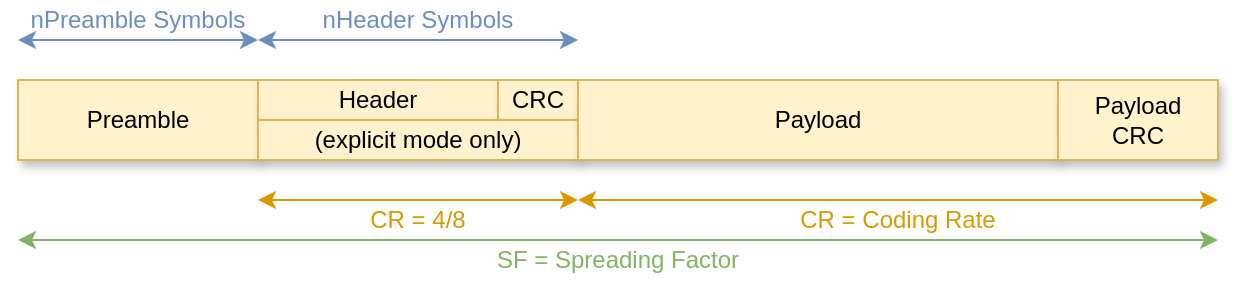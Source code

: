 <mxfile version="20.8.10" type="device"><diagram name="Page-1" id="KHwOrB6eaMj2EwLB0QD0"><mxGraphModel dx="795" dy="518" grid="1" gridSize="10" guides="1" tooltips="1" connect="1" arrows="1" fold="1" page="1" pageScale="1" pageWidth="827" pageHeight="1169" math="0" shadow="0"><root><mxCell id="0"/><mxCell id="1" parent="0"/><mxCell id="qNn14oaH7B7i-qnRhBWc-1" value="Preamble" style="rounded=0;whiteSpace=wrap;html=1;fillColor=#fff2cc;strokeColor=#d6b656;shadow=1;" vertex="1" parent="1"><mxGeometry x="80" y="200" width="120" height="40" as="geometry"/></mxCell><mxCell id="qNn14oaH7B7i-qnRhBWc-2" value="Header" style="rounded=0;whiteSpace=wrap;html=1;fillColor=#fff2cc;strokeColor=#d6b656;shadow=1;" vertex="1" parent="1"><mxGeometry x="200" y="200" width="120" height="20" as="geometry"/></mxCell><mxCell id="qNn14oaH7B7i-qnRhBWc-3" value="CRC" style="rounded=0;whiteSpace=wrap;html=1;fillColor=#fff2cc;strokeColor=#d6b656;shadow=1;" vertex="1" parent="1"><mxGeometry x="320" y="200" width="40" height="20" as="geometry"/></mxCell><mxCell id="qNn14oaH7B7i-qnRhBWc-4" value="(explicit mode only)" style="rounded=0;whiteSpace=wrap;html=1;fillColor=#fff2cc;strokeColor=#d6b656;shadow=1;" vertex="1" parent="1"><mxGeometry x="200" y="220" width="160" height="20" as="geometry"/></mxCell><mxCell id="qNn14oaH7B7i-qnRhBWc-5" value="Payload" style="rounded=0;whiteSpace=wrap;html=1;fillColor=#fff2cc;strokeColor=#d6b656;shadow=1;" vertex="1" parent="1"><mxGeometry x="360" y="200" width="240" height="40" as="geometry"/></mxCell><mxCell id="qNn14oaH7B7i-qnRhBWc-6" value="Payload&lt;br&gt;CRC" style="rounded=0;whiteSpace=wrap;html=1;fillColor=#fff2cc;strokeColor=#d6b656;shadow=1;glass=0;" vertex="1" parent="1"><mxGeometry x="600" y="200" width="80" height="40" as="geometry"/></mxCell><mxCell id="qNn14oaH7B7i-qnRhBWc-7" value="" style="endArrow=classic;startArrow=classic;html=1;rounded=0;fillColor=#dae8fc;strokeColor=#6C8EBF;" edge="1" parent="1"><mxGeometry width="50" height="50" relative="1" as="geometry"><mxPoint x="80" y="180" as="sourcePoint"/><mxPoint x="200" y="180" as="targetPoint"/></mxGeometry></mxCell><mxCell id="qNn14oaH7B7i-qnRhBWc-8" value="nPreamble Symbols" style="text;html=1;align=center;verticalAlign=middle;whiteSpace=wrap;rounded=0;fontColor=#6C8EBF;" vertex="1" parent="1"><mxGeometry x="80" y="160" width="120" height="20" as="geometry"/></mxCell><mxCell id="qNn14oaH7B7i-qnRhBWc-9" value="" style="endArrow=classic;startArrow=classic;html=1;rounded=0;entryX=1;entryY=1;entryDx=0;entryDy=0;fillColor=#dae8fc;strokeColor=#6c8ebf;" edge="1" parent="1" target="qNn14oaH7B7i-qnRhBWc-10"><mxGeometry width="50" height="50" relative="1" as="geometry"><mxPoint x="200" y="180" as="sourcePoint"/><mxPoint x="320" y="180" as="targetPoint"/></mxGeometry></mxCell><mxCell id="qNn14oaH7B7i-qnRhBWc-10" value="nHeader Symbols" style="text;html=1;strokeColor=none;fillColor=none;align=center;verticalAlign=middle;whiteSpace=wrap;rounded=0;fontColor=#6C8EBF;" vertex="1" parent="1"><mxGeometry x="200" y="160" width="160" height="20" as="geometry"/></mxCell><mxCell id="qNn14oaH7B7i-qnRhBWc-11" value="" style="endArrow=classic;startArrow=classic;html=1;rounded=0;fillColor=#ffe6cc;strokeColor=#d79b00;" edge="1" parent="1"><mxGeometry width="50" height="50" relative="1" as="geometry"><mxPoint x="200" y="260" as="sourcePoint"/><mxPoint x="360" y="260" as="targetPoint"/></mxGeometry></mxCell><mxCell id="qNn14oaH7B7i-qnRhBWc-12" value="CR = 4/8" style="text;html=1;strokeColor=none;fillColor=none;align=center;verticalAlign=middle;whiteSpace=wrap;rounded=0;fontColor=#D79B00;" vertex="1" parent="1"><mxGeometry x="200" y="260" width="160" height="20" as="geometry"/></mxCell><mxCell id="qNn14oaH7B7i-qnRhBWc-13" value="" style="endArrow=classic;startArrow=classic;html=1;rounded=0;fillColor=#ffe6cc;strokeColor=#d79b00;" edge="1" parent="1"><mxGeometry width="50" height="50" relative="1" as="geometry"><mxPoint x="360" y="260" as="sourcePoint"/><mxPoint x="680" y="260" as="targetPoint"/></mxGeometry></mxCell><mxCell id="qNn14oaH7B7i-qnRhBWc-14" value="CR = Coding Rate" style="text;html=1;strokeColor=none;fillColor=none;align=center;verticalAlign=middle;whiteSpace=wrap;rounded=0;fontColor=#D79B00;" vertex="1" parent="1"><mxGeometry x="360" y="260" width="320" height="20" as="geometry"/></mxCell><mxCell id="qNn14oaH7B7i-qnRhBWc-15" value="" style="endArrow=classic;startArrow=classic;html=1;rounded=0;fillColor=#d5e8d4;strokeColor=#82b366;" edge="1" parent="1"><mxGeometry width="50" height="50" relative="1" as="geometry"><mxPoint x="80" y="280" as="sourcePoint"/><mxPoint x="680" y="280" as="targetPoint"/></mxGeometry></mxCell><mxCell id="qNn14oaH7B7i-qnRhBWc-16" value="SF = Spreading Factor" style="text;html=1;align=center;verticalAlign=middle;whiteSpace=wrap;rounded=0;fontColor=#82B366;" vertex="1" parent="1"><mxGeometry x="80" y="280" width="600" height="20" as="geometry"/></mxCell></root></mxGraphModel></diagram></mxfile>